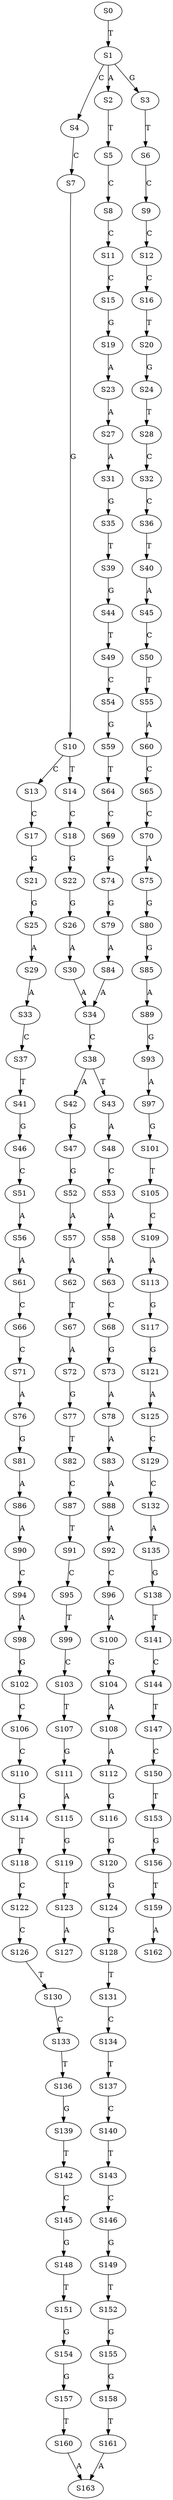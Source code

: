 strict digraph  {
	S0 -> S1 [ label = T ];
	S1 -> S2 [ label = A ];
	S1 -> S3 [ label = G ];
	S1 -> S4 [ label = C ];
	S2 -> S5 [ label = T ];
	S3 -> S6 [ label = T ];
	S4 -> S7 [ label = C ];
	S5 -> S8 [ label = C ];
	S6 -> S9 [ label = C ];
	S7 -> S10 [ label = G ];
	S8 -> S11 [ label = C ];
	S9 -> S12 [ label = C ];
	S10 -> S13 [ label = C ];
	S10 -> S14 [ label = T ];
	S11 -> S15 [ label = C ];
	S12 -> S16 [ label = C ];
	S13 -> S17 [ label = C ];
	S14 -> S18 [ label = C ];
	S15 -> S19 [ label = G ];
	S16 -> S20 [ label = T ];
	S17 -> S21 [ label = G ];
	S18 -> S22 [ label = G ];
	S19 -> S23 [ label = A ];
	S20 -> S24 [ label = G ];
	S21 -> S25 [ label = G ];
	S22 -> S26 [ label = G ];
	S23 -> S27 [ label = A ];
	S24 -> S28 [ label = T ];
	S25 -> S29 [ label = A ];
	S26 -> S30 [ label = A ];
	S27 -> S31 [ label = A ];
	S28 -> S32 [ label = C ];
	S29 -> S33 [ label = A ];
	S30 -> S34 [ label = A ];
	S31 -> S35 [ label = G ];
	S32 -> S36 [ label = C ];
	S33 -> S37 [ label = C ];
	S34 -> S38 [ label = C ];
	S35 -> S39 [ label = T ];
	S36 -> S40 [ label = T ];
	S37 -> S41 [ label = T ];
	S38 -> S42 [ label = A ];
	S38 -> S43 [ label = T ];
	S39 -> S44 [ label = G ];
	S40 -> S45 [ label = A ];
	S41 -> S46 [ label = G ];
	S42 -> S47 [ label = G ];
	S43 -> S48 [ label = A ];
	S44 -> S49 [ label = T ];
	S45 -> S50 [ label = C ];
	S46 -> S51 [ label = C ];
	S47 -> S52 [ label = G ];
	S48 -> S53 [ label = C ];
	S49 -> S54 [ label = C ];
	S50 -> S55 [ label = T ];
	S51 -> S56 [ label = A ];
	S52 -> S57 [ label = A ];
	S53 -> S58 [ label = A ];
	S54 -> S59 [ label = G ];
	S55 -> S60 [ label = A ];
	S56 -> S61 [ label = A ];
	S57 -> S62 [ label = A ];
	S58 -> S63 [ label = A ];
	S59 -> S64 [ label = T ];
	S60 -> S65 [ label = C ];
	S61 -> S66 [ label = C ];
	S62 -> S67 [ label = T ];
	S63 -> S68 [ label = C ];
	S64 -> S69 [ label = C ];
	S65 -> S70 [ label = C ];
	S66 -> S71 [ label = C ];
	S67 -> S72 [ label = A ];
	S68 -> S73 [ label = G ];
	S69 -> S74 [ label = G ];
	S70 -> S75 [ label = A ];
	S71 -> S76 [ label = A ];
	S72 -> S77 [ label = G ];
	S73 -> S78 [ label = A ];
	S74 -> S79 [ label = G ];
	S75 -> S80 [ label = G ];
	S76 -> S81 [ label = G ];
	S77 -> S82 [ label = T ];
	S78 -> S83 [ label = A ];
	S79 -> S84 [ label = A ];
	S80 -> S85 [ label = G ];
	S81 -> S86 [ label = A ];
	S82 -> S87 [ label = C ];
	S83 -> S88 [ label = A ];
	S84 -> S34 [ label = A ];
	S85 -> S89 [ label = A ];
	S86 -> S90 [ label = A ];
	S87 -> S91 [ label = T ];
	S88 -> S92 [ label = A ];
	S89 -> S93 [ label = G ];
	S90 -> S94 [ label = C ];
	S91 -> S95 [ label = C ];
	S92 -> S96 [ label = C ];
	S93 -> S97 [ label = A ];
	S94 -> S98 [ label = A ];
	S95 -> S99 [ label = T ];
	S96 -> S100 [ label = A ];
	S97 -> S101 [ label = G ];
	S98 -> S102 [ label = G ];
	S99 -> S103 [ label = C ];
	S100 -> S104 [ label = G ];
	S101 -> S105 [ label = T ];
	S102 -> S106 [ label = C ];
	S103 -> S107 [ label = T ];
	S104 -> S108 [ label = A ];
	S105 -> S109 [ label = C ];
	S106 -> S110 [ label = C ];
	S107 -> S111 [ label = G ];
	S108 -> S112 [ label = A ];
	S109 -> S113 [ label = A ];
	S110 -> S114 [ label = G ];
	S111 -> S115 [ label = A ];
	S112 -> S116 [ label = G ];
	S113 -> S117 [ label = G ];
	S114 -> S118 [ label = T ];
	S115 -> S119 [ label = G ];
	S116 -> S120 [ label = G ];
	S117 -> S121 [ label = G ];
	S118 -> S122 [ label = C ];
	S119 -> S123 [ label = T ];
	S120 -> S124 [ label = G ];
	S121 -> S125 [ label = A ];
	S122 -> S126 [ label = C ];
	S123 -> S127 [ label = A ];
	S124 -> S128 [ label = G ];
	S125 -> S129 [ label = C ];
	S126 -> S130 [ label = T ];
	S128 -> S131 [ label = T ];
	S129 -> S132 [ label = C ];
	S130 -> S133 [ label = C ];
	S131 -> S134 [ label = C ];
	S132 -> S135 [ label = A ];
	S133 -> S136 [ label = T ];
	S134 -> S137 [ label = T ];
	S135 -> S138 [ label = G ];
	S136 -> S139 [ label = G ];
	S137 -> S140 [ label = C ];
	S138 -> S141 [ label = T ];
	S139 -> S142 [ label = T ];
	S140 -> S143 [ label = T ];
	S141 -> S144 [ label = C ];
	S142 -> S145 [ label = C ];
	S143 -> S146 [ label = C ];
	S144 -> S147 [ label = T ];
	S145 -> S148 [ label = G ];
	S146 -> S149 [ label = G ];
	S147 -> S150 [ label = C ];
	S148 -> S151 [ label = T ];
	S149 -> S152 [ label = T ];
	S150 -> S153 [ label = T ];
	S151 -> S154 [ label = G ];
	S152 -> S155 [ label = G ];
	S153 -> S156 [ label = G ];
	S154 -> S157 [ label = G ];
	S155 -> S158 [ label = G ];
	S156 -> S159 [ label = T ];
	S157 -> S160 [ label = T ];
	S158 -> S161 [ label = T ];
	S159 -> S162 [ label = A ];
	S160 -> S163 [ label = A ];
	S161 -> S163 [ label = A ];
}
